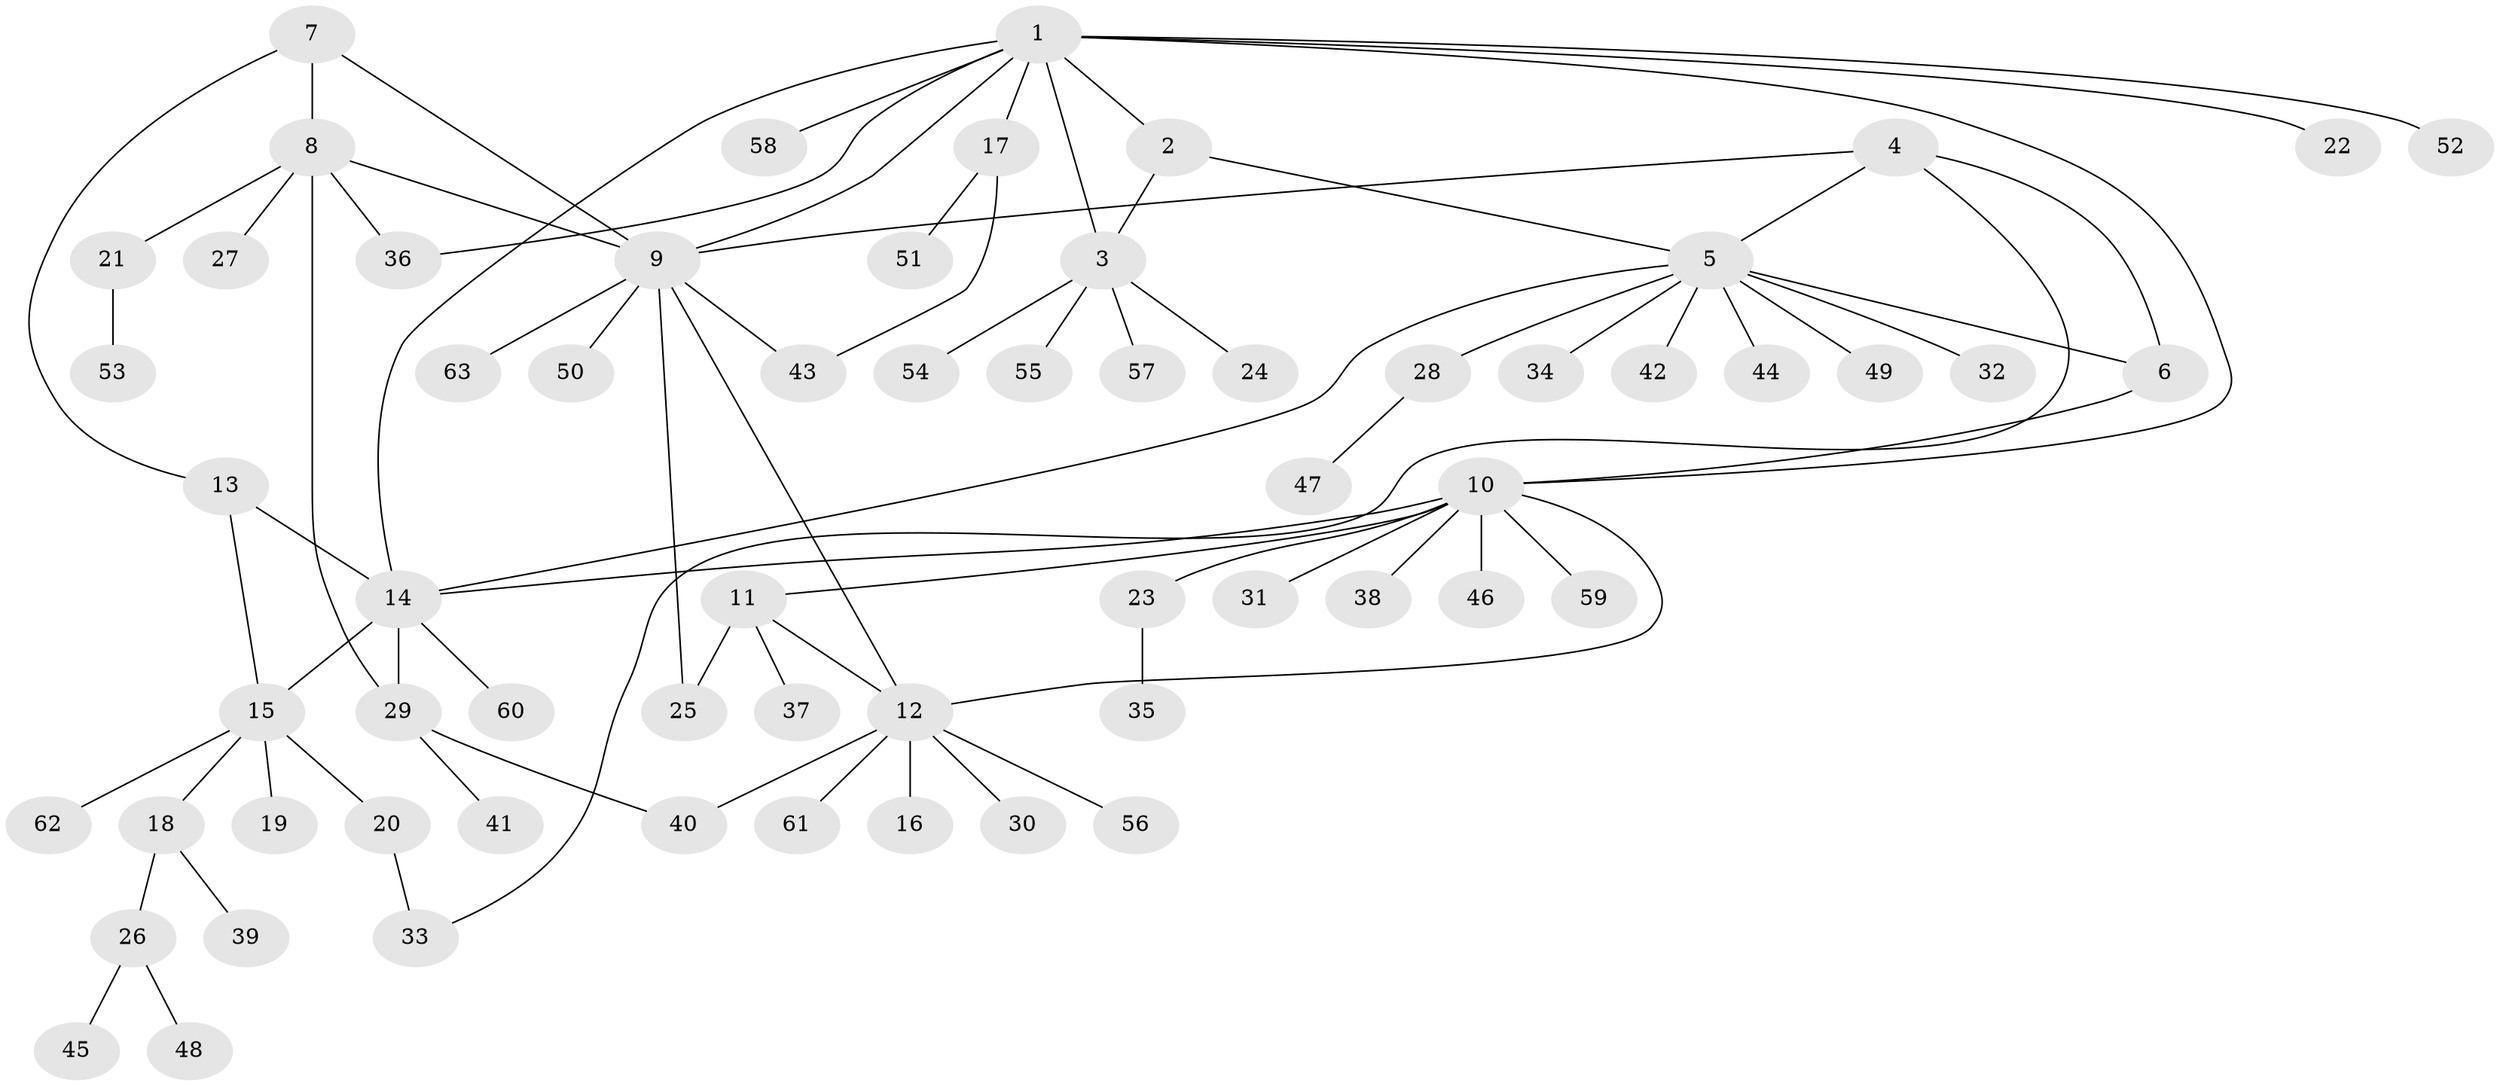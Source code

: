 // coarse degree distribution, {10: 0.02040816326530612, 6: 0.04081632653061224, 4: 0.04081632653061224, 8: 0.04081632653061224, 2: 0.14285714285714285, 12: 0.02040816326530612, 9: 0.02040816326530612, 5: 0.02040816326530612, 1: 0.6326530612244898, 3: 0.02040816326530612}
// Generated by graph-tools (version 1.1) at 2025/42/03/06/25 10:42:09]
// undirected, 63 vertices, 79 edges
graph export_dot {
graph [start="1"]
  node [color=gray90,style=filled];
  1;
  2;
  3;
  4;
  5;
  6;
  7;
  8;
  9;
  10;
  11;
  12;
  13;
  14;
  15;
  16;
  17;
  18;
  19;
  20;
  21;
  22;
  23;
  24;
  25;
  26;
  27;
  28;
  29;
  30;
  31;
  32;
  33;
  34;
  35;
  36;
  37;
  38;
  39;
  40;
  41;
  42;
  43;
  44;
  45;
  46;
  47;
  48;
  49;
  50;
  51;
  52;
  53;
  54;
  55;
  56;
  57;
  58;
  59;
  60;
  61;
  62;
  63;
  1 -- 2;
  1 -- 3;
  1 -- 9;
  1 -- 10;
  1 -- 14;
  1 -- 17;
  1 -- 22;
  1 -- 36;
  1 -- 52;
  1 -- 58;
  2 -- 3;
  2 -- 5;
  3 -- 24;
  3 -- 54;
  3 -- 55;
  3 -- 57;
  4 -- 5;
  4 -- 6;
  4 -- 9;
  4 -- 33;
  5 -- 6;
  5 -- 14;
  5 -- 28;
  5 -- 32;
  5 -- 34;
  5 -- 42;
  5 -- 44;
  5 -- 49;
  6 -- 10;
  7 -- 8;
  7 -- 9;
  7 -- 13;
  8 -- 9;
  8 -- 21;
  8 -- 27;
  8 -- 29;
  8 -- 36;
  9 -- 12;
  9 -- 25;
  9 -- 43;
  9 -- 50;
  9 -- 63;
  10 -- 11;
  10 -- 12;
  10 -- 14;
  10 -- 23;
  10 -- 31;
  10 -- 38;
  10 -- 46;
  10 -- 59;
  11 -- 12;
  11 -- 25;
  11 -- 37;
  12 -- 16;
  12 -- 30;
  12 -- 40;
  12 -- 56;
  12 -- 61;
  13 -- 14;
  13 -- 15;
  14 -- 15;
  14 -- 29;
  14 -- 60;
  15 -- 18;
  15 -- 19;
  15 -- 20;
  15 -- 62;
  17 -- 43;
  17 -- 51;
  18 -- 26;
  18 -- 39;
  20 -- 33;
  21 -- 53;
  23 -- 35;
  26 -- 45;
  26 -- 48;
  28 -- 47;
  29 -- 40;
  29 -- 41;
}
